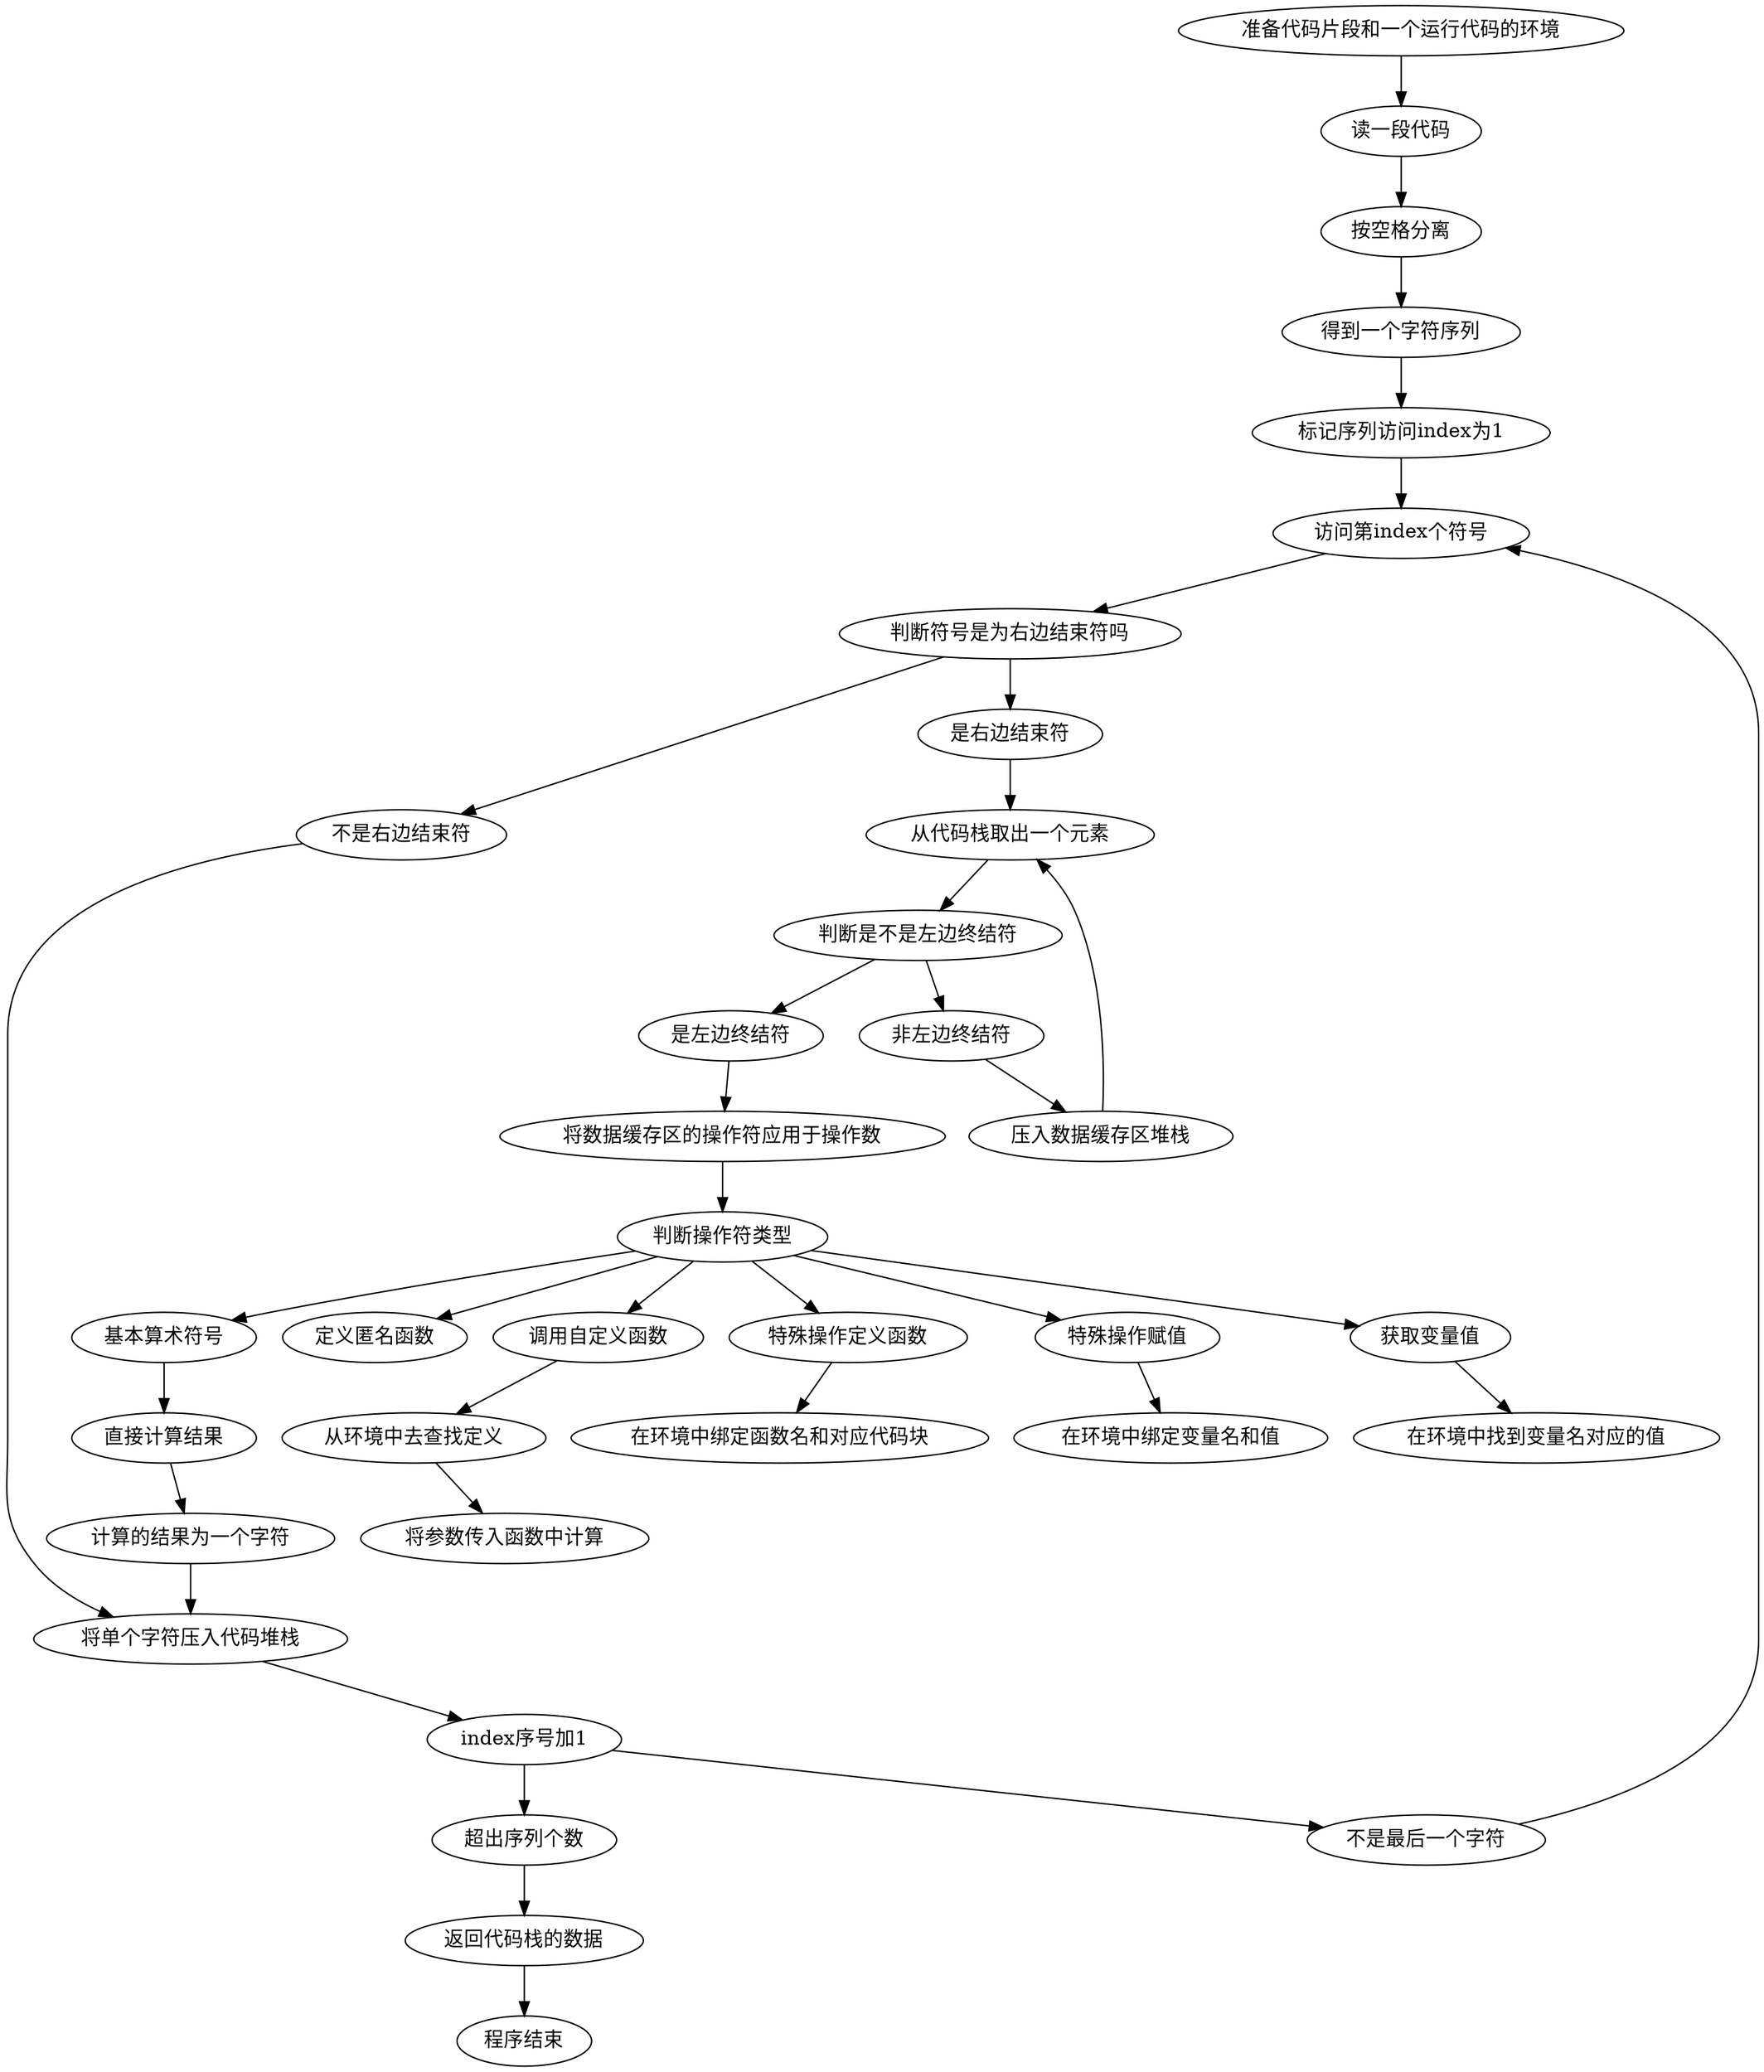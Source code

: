 digraph graphname {
    准备代码片段和一个运行代码的环境 ->读一段代码
    读一段代码 -> 按空格分离
    按空格分离 -> 得到一个字符序列
    得到一个字符序列->标记序列访问index为1 -> 访问第index个符号
    访问第index个符号 -> 判断符号是为右边结束符吗
    判断符号是为右边结束符吗 -> 不是右边结束符
    判断符号是为右边结束符吗 -> 是右边结束符
    不是右边结束符 -> 将单个字符压入代码堆栈 -> index序号加1
    index序号加1 -> 超出序列个数
    index序号加1 -> 不是最后一个字符
    不是最后一个字符 -> 访问第index个符号
    是右边结束符-> 从代码栈取出一个元素
    从代码栈取出一个元素 -> 判断是不是左边终结符
    判断是不是左边终结符 -> 是左边终结符
    判断是不是左边终结符 -> 非左边终结符
    是左边终结符 -> 将数据缓存区的操作符应用于操作数
    非左边终结符 -> 压入数据缓存区堆栈
    计算的结果为一个字符 -> 将单个字符压入代码堆栈
    压入数据缓存区堆栈 -> 从代码栈取出一个元素
    超出序列个数 -> 返回代码栈的数据 -> 程序结束
    将数据缓存区的操作符应用于操作数 -> 判断操作符类型 
    判断操作符类型 -> 基本算术符号 -> 直接计算结果 -> 计算的结果为一个字符
    判断操作符类型 -> 定义匿名函数
    判断操作符类型 -> 调用自定义函数 -> 从环境中去查找定义 -> 将参数传入函数中计算
    判断操作符类型 -> 特殊操作定义函数 -> 在环境中绑定函数名和对应代码块
    判断操作符类型 -> 特殊操作赋值 -> 在环境中绑定变量名和值
    判断操作符类型 -> 获取变量值 -> 在环境中找到变量名对应的值


}
